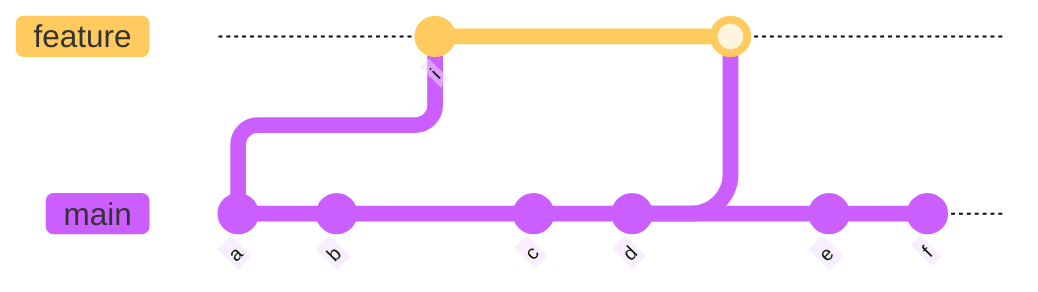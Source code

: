 %%{init: { 'logLevel': 'debug', 'theme': 'base', 'gitGraph': {'showBranches': true, 'showCommitLabel':true, 'mainBranchOrder': 1}} }%%
gitGraph
     commit id:"a"
     branch feature order: 0
     checkout main
     commit id:"b"
     checkout feature
     commit id:"i"
     checkout main
     commit id:"c"
     commit id:"d"
     checkout feature
     merge main
     checkout main
     commit id:"e"
     commit id:"f"